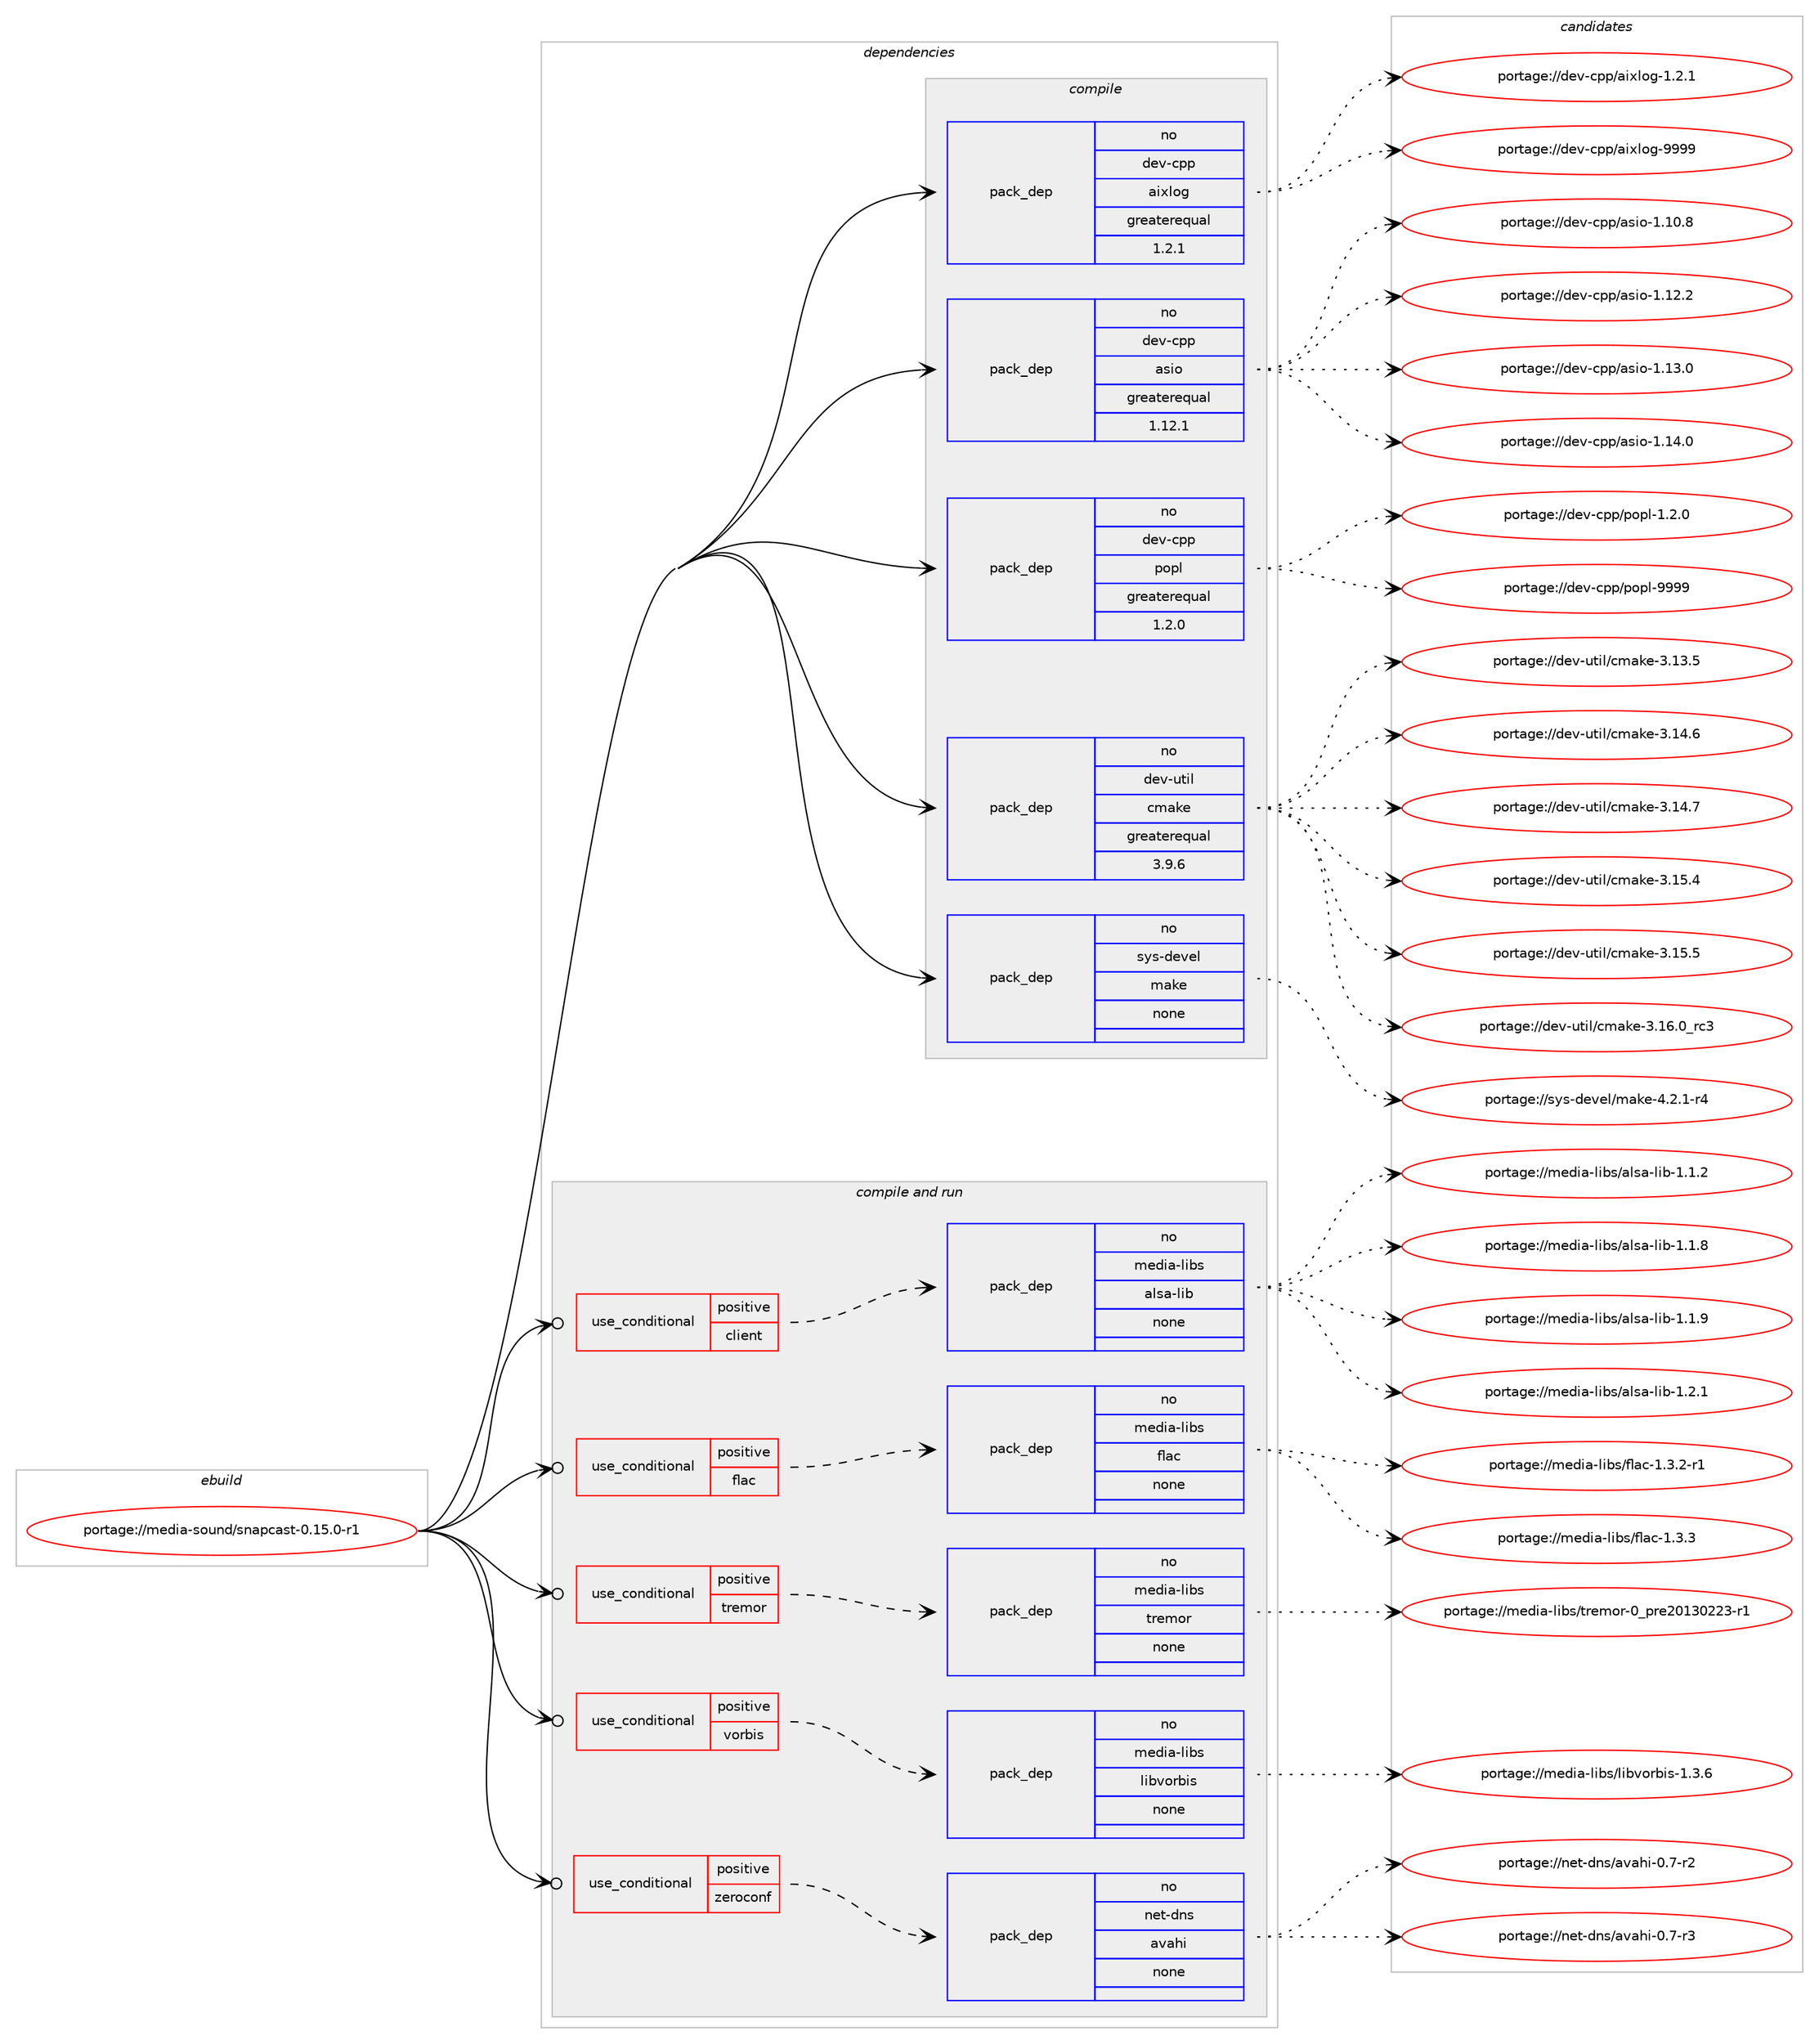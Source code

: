 digraph prolog {

# *************
# Graph options
# *************

newrank=true;
concentrate=true;
compound=true;
graph [rankdir=LR,fontname=Helvetica,fontsize=10,ranksep=1.5];#, ranksep=2.5, nodesep=0.2];
edge  [arrowhead=vee];
node  [fontname=Helvetica,fontsize=10];

# **********
# The ebuild
# **********

subgraph cluster_leftcol {
color=gray;
rank=same;
label=<<i>ebuild</i>>;
id [label="portage://media-sound/snapcast-0.15.0-r1", color=red, width=4, href="../media-sound/snapcast-0.15.0-r1.svg"];
}

# ****************
# The dependencies
# ****************

subgraph cluster_midcol {
color=gray;
label=<<i>dependencies</i>>;
subgraph cluster_compile {
fillcolor="#eeeeee";
style=filled;
label=<<i>compile</i>>;
subgraph pack247155 {
dependency336217 [label=<<TABLE BORDER="0" CELLBORDER="1" CELLSPACING="0" CELLPADDING="4" WIDTH="220"><TR><TD ROWSPAN="6" CELLPADDING="30">pack_dep</TD></TR><TR><TD WIDTH="110">no</TD></TR><TR><TD>dev-cpp</TD></TR><TR><TD>aixlog</TD></TR><TR><TD>greaterequal</TD></TR><TR><TD>1.2.1</TD></TR></TABLE>>, shape=none, color=blue];
}
id:e -> dependency336217:w [weight=20,style="solid",arrowhead="vee"];
subgraph pack247156 {
dependency336218 [label=<<TABLE BORDER="0" CELLBORDER="1" CELLSPACING="0" CELLPADDING="4" WIDTH="220"><TR><TD ROWSPAN="6" CELLPADDING="30">pack_dep</TD></TR><TR><TD WIDTH="110">no</TD></TR><TR><TD>dev-cpp</TD></TR><TR><TD>asio</TD></TR><TR><TD>greaterequal</TD></TR><TR><TD>1.12.1</TD></TR></TABLE>>, shape=none, color=blue];
}
id:e -> dependency336218:w [weight=20,style="solid",arrowhead="vee"];
subgraph pack247157 {
dependency336219 [label=<<TABLE BORDER="0" CELLBORDER="1" CELLSPACING="0" CELLPADDING="4" WIDTH="220"><TR><TD ROWSPAN="6" CELLPADDING="30">pack_dep</TD></TR><TR><TD WIDTH="110">no</TD></TR><TR><TD>dev-cpp</TD></TR><TR><TD>popl</TD></TR><TR><TD>greaterequal</TD></TR><TR><TD>1.2.0</TD></TR></TABLE>>, shape=none, color=blue];
}
id:e -> dependency336219:w [weight=20,style="solid",arrowhead="vee"];
subgraph pack247158 {
dependency336220 [label=<<TABLE BORDER="0" CELLBORDER="1" CELLSPACING="0" CELLPADDING="4" WIDTH="220"><TR><TD ROWSPAN="6" CELLPADDING="30">pack_dep</TD></TR><TR><TD WIDTH="110">no</TD></TR><TR><TD>dev-util</TD></TR><TR><TD>cmake</TD></TR><TR><TD>greaterequal</TD></TR><TR><TD>3.9.6</TD></TR></TABLE>>, shape=none, color=blue];
}
id:e -> dependency336220:w [weight=20,style="solid",arrowhead="vee"];
subgraph pack247159 {
dependency336221 [label=<<TABLE BORDER="0" CELLBORDER="1" CELLSPACING="0" CELLPADDING="4" WIDTH="220"><TR><TD ROWSPAN="6" CELLPADDING="30">pack_dep</TD></TR><TR><TD WIDTH="110">no</TD></TR><TR><TD>sys-devel</TD></TR><TR><TD>make</TD></TR><TR><TD>none</TD></TR><TR><TD></TD></TR></TABLE>>, shape=none, color=blue];
}
id:e -> dependency336221:w [weight=20,style="solid",arrowhead="vee"];
}
subgraph cluster_compileandrun {
fillcolor="#eeeeee";
style=filled;
label=<<i>compile and run</i>>;
subgraph cond83542 {
dependency336222 [label=<<TABLE BORDER="0" CELLBORDER="1" CELLSPACING="0" CELLPADDING="4"><TR><TD ROWSPAN="3" CELLPADDING="10">use_conditional</TD></TR><TR><TD>positive</TD></TR><TR><TD>client</TD></TR></TABLE>>, shape=none, color=red];
subgraph pack247160 {
dependency336223 [label=<<TABLE BORDER="0" CELLBORDER="1" CELLSPACING="0" CELLPADDING="4" WIDTH="220"><TR><TD ROWSPAN="6" CELLPADDING="30">pack_dep</TD></TR><TR><TD WIDTH="110">no</TD></TR><TR><TD>media-libs</TD></TR><TR><TD>alsa-lib</TD></TR><TR><TD>none</TD></TR><TR><TD></TD></TR></TABLE>>, shape=none, color=blue];
}
dependency336222:e -> dependency336223:w [weight=20,style="dashed",arrowhead="vee"];
}
id:e -> dependency336222:w [weight=20,style="solid",arrowhead="odotvee"];
subgraph cond83543 {
dependency336224 [label=<<TABLE BORDER="0" CELLBORDER="1" CELLSPACING="0" CELLPADDING="4"><TR><TD ROWSPAN="3" CELLPADDING="10">use_conditional</TD></TR><TR><TD>positive</TD></TR><TR><TD>flac</TD></TR></TABLE>>, shape=none, color=red];
subgraph pack247161 {
dependency336225 [label=<<TABLE BORDER="0" CELLBORDER="1" CELLSPACING="0" CELLPADDING="4" WIDTH="220"><TR><TD ROWSPAN="6" CELLPADDING="30">pack_dep</TD></TR><TR><TD WIDTH="110">no</TD></TR><TR><TD>media-libs</TD></TR><TR><TD>flac</TD></TR><TR><TD>none</TD></TR><TR><TD></TD></TR></TABLE>>, shape=none, color=blue];
}
dependency336224:e -> dependency336225:w [weight=20,style="dashed",arrowhead="vee"];
}
id:e -> dependency336224:w [weight=20,style="solid",arrowhead="odotvee"];
subgraph cond83544 {
dependency336226 [label=<<TABLE BORDER="0" CELLBORDER="1" CELLSPACING="0" CELLPADDING="4"><TR><TD ROWSPAN="3" CELLPADDING="10">use_conditional</TD></TR><TR><TD>positive</TD></TR><TR><TD>tremor</TD></TR></TABLE>>, shape=none, color=red];
subgraph pack247162 {
dependency336227 [label=<<TABLE BORDER="0" CELLBORDER="1" CELLSPACING="0" CELLPADDING="4" WIDTH="220"><TR><TD ROWSPAN="6" CELLPADDING="30">pack_dep</TD></TR><TR><TD WIDTH="110">no</TD></TR><TR><TD>media-libs</TD></TR><TR><TD>tremor</TD></TR><TR><TD>none</TD></TR><TR><TD></TD></TR></TABLE>>, shape=none, color=blue];
}
dependency336226:e -> dependency336227:w [weight=20,style="dashed",arrowhead="vee"];
}
id:e -> dependency336226:w [weight=20,style="solid",arrowhead="odotvee"];
subgraph cond83545 {
dependency336228 [label=<<TABLE BORDER="0" CELLBORDER="1" CELLSPACING="0" CELLPADDING="4"><TR><TD ROWSPAN="3" CELLPADDING="10">use_conditional</TD></TR><TR><TD>positive</TD></TR><TR><TD>vorbis</TD></TR></TABLE>>, shape=none, color=red];
subgraph pack247163 {
dependency336229 [label=<<TABLE BORDER="0" CELLBORDER="1" CELLSPACING="0" CELLPADDING="4" WIDTH="220"><TR><TD ROWSPAN="6" CELLPADDING="30">pack_dep</TD></TR><TR><TD WIDTH="110">no</TD></TR><TR><TD>media-libs</TD></TR><TR><TD>libvorbis</TD></TR><TR><TD>none</TD></TR><TR><TD></TD></TR></TABLE>>, shape=none, color=blue];
}
dependency336228:e -> dependency336229:w [weight=20,style="dashed",arrowhead="vee"];
}
id:e -> dependency336228:w [weight=20,style="solid",arrowhead="odotvee"];
subgraph cond83546 {
dependency336230 [label=<<TABLE BORDER="0" CELLBORDER="1" CELLSPACING="0" CELLPADDING="4"><TR><TD ROWSPAN="3" CELLPADDING="10">use_conditional</TD></TR><TR><TD>positive</TD></TR><TR><TD>zeroconf</TD></TR></TABLE>>, shape=none, color=red];
subgraph pack247164 {
dependency336231 [label=<<TABLE BORDER="0" CELLBORDER="1" CELLSPACING="0" CELLPADDING="4" WIDTH="220"><TR><TD ROWSPAN="6" CELLPADDING="30">pack_dep</TD></TR><TR><TD WIDTH="110">no</TD></TR><TR><TD>net-dns</TD></TR><TR><TD>avahi</TD></TR><TR><TD>none</TD></TR><TR><TD></TD></TR></TABLE>>, shape=none, color=blue];
}
dependency336230:e -> dependency336231:w [weight=20,style="dashed",arrowhead="vee"];
}
id:e -> dependency336230:w [weight=20,style="solid",arrowhead="odotvee"];
}
subgraph cluster_run {
fillcolor="#eeeeee";
style=filled;
label=<<i>run</i>>;
}
}

# **************
# The candidates
# **************

subgraph cluster_choices {
rank=same;
color=gray;
label=<<i>candidates</i>>;

subgraph choice247155 {
color=black;
nodesep=1;
choiceportage10010111845991121124797105120108111103454946504649 [label="portage://dev-cpp/aixlog-1.2.1", color=red, width=4,href="../dev-cpp/aixlog-1.2.1.svg"];
choiceportage100101118459911211247971051201081111034557575757 [label="portage://dev-cpp/aixlog-9999", color=red, width=4,href="../dev-cpp/aixlog-9999.svg"];
dependency336217:e -> choiceportage10010111845991121124797105120108111103454946504649:w [style=dotted,weight="100"];
dependency336217:e -> choiceportage100101118459911211247971051201081111034557575757:w [style=dotted,weight="100"];
}
subgraph choice247156 {
color=black;
nodesep=1;
choiceportage1001011184599112112479711510511145494649484656 [label="portage://dev-cpp/asio-1.10.8", color=red, width=4,href="../dev-cpp/asio-1.10.8.svg"];
choiceportage1001011184599112112479711510511145494649504650 [label="portage://dev-cpp/asio-1.12.2", color=red, width=4,href="../dev-cpp/asio-1.12.2.svg"];
choiceportage1001011184599112112479711510511145494649514648 [label="portage://dev-cpp/asio-1.13.0", color=red, width=4,href="../dev-cpp/asio-1.13.0.svg"];
choiceportage1001011184599112112479711510511145494649524648 [label="portage://dev-cpp/asio-1.14.0", color=red, width=4,href="../dev-cpp/asio-1.14.0.svg"];
dependency336218:e -> choiceportage1001011184599112112479711510511145494649484656:w [style=dotted,weight="100"];
dependency336218:e -> choiceportage1001011184599112112479711510511145494649504650:w [style=dotted,weight="100"];
dependency336218:e -> choiceportage1001011184599112112479711510511145494649514648:w [style=dotted,weight="100"];
dependency336218:e -> choiceportage1001011184599112112479711510511145494649524648:w [style=dotted,weight="100"];
}
subgraph choice247157 {
color=black;
nodesep=1;
choiceportage100101118459911211247112111112108454946504648 [label="portage://dev-cpp/popl-1.2.0", color=red, width=4,href="../dev-cpp/popl-1.2.0.svg"];
choiceportage1001011184599112112471121111121084557575757 [label="portage://dev-cpp/popl-9999", color=red, width=4,href="../dev-cpp/popl-9999.svg"];
dependency336219:e -> choiceportage100101118459911211247112111112108454946504648:w [style=dotted,weight="100"];
dependency336219:e -> choiceportage1001011184599112112471121111121084557575757:w [style=dotted,weight="100"];
}
subgraph choice247158 {
color=black;
nodesep=1;
choiceportage1001011184511711610510847991099710710145514649514653 [label="portage://dev-util/cmake-3.13.5", color=red, width=4,href="../dev-util/cmake-3.13.5.svg"];
choiceportage1001011184511711610510847991099710710145514649524654 [label="portage://dev-util/cmake-3.14.6", color=red, width=4,href="../dev-util/cmake-3.14.6.svg"];
choiceportage1001011184511711610510847991099710710145514649524655 [label="portage://dev-util/cmake-3.14.7", color=red, width=4,href="../dev-util/cmake-3.14.7.svg"];
choiceportage1001011184511711610510847991099710710145514649534652 [label="portage://dev-util/cmake-3.15.4", color=red, width=4,href="../dev-util/cmake-3.15.4.svg"];
choiceportage1001011184511711610510847991099710710145514649534653 [label="portage://dev-util/cmake-3.15.5", color=red, width=4,href="../dev-util/cmake-3.15.5.svg"];
choiceportage1001011184511711610510847991099710710145514649544648951149951 [label="portage://dev-util/cmake-3.16.0_rc3", color=red, width=4,href="../dev-util/cmake-3.16.0_rc3.svg"];
dependency336220:e -> choiceportage1001011184511711610510847991099710710145514649514653:w [style=dotted,weight="100"];
dependency336220:e -> choiceportage1001011184511711610510847991099710710145514649524654:w [style=dotted,weight="100"];
dependency336220:e -> choiceportage1001011184511711610510847991099710710145514649524655:w [style=dotted,weight="100"];
dependency336220:e -> choiceportage1001011184511711610510847991099710710145514649534652:w [style=dotted,weight="100"];
dependency336220:e -> choiceportage1001011184511711610510847991099710710145514649534653:w [style=dotted,weight="100"];
dependency336220:e -> choiceportage1001011184511711610510847991099710710145514649544648951149951:w [style=dotted,weight="100"];
}
subgraph choice247159 {
color=black;
nodesep=1;
choiceportage1151211154510010111810110847109971071014552465046494511452 [label="portage://sys-devel/make-4.2.1-r4", color=red, width=4,href="../sys-devel/make-4.2.1-r4.svg"];
dependency336221:e -> choiceportage1151211154510010111810110847109971071014552465046494511452:w [style=dotted,weight="100"];
}
subgraph choice247160 {
color=black;
nodesep=1;
choiceportage1091011001059745108105981154797108115974510810598454946494650 [label="portage://media-libs/alsa-lib-1.1.2", color=red, width=4,href="../media-libs/alsa-lib-1.1.2.svg"];
choiceportage1091011001059745108105981154797108115974510810598454946494656 [label="portage://media-libs/alsa-lib-1.1.8", color=red, width=4,href="../media-libs/alsa-lib-1.1.8.svg"];
choiceportage1091011001059745108105981154797108115974510810598454946494657 [label="portage://media-libs/alsa-lib-1.1.9", color=red, width=4,href="../media-libs/alsa-lib-1.1.9.svg"];
choiceportage1091011001059745108105981154797108115974510810598454946504649 [label="portage://media-libs/alsa-lib-1.2.1", color=red, width=4,href="../media-libs/alsa-lib-1.2.1.svg"];
dependency336223:e -> choiceportage1091011001059745108105981154797108115974510810598454946494650:w [style=dotted,weight="100"];
dependency336223:e -> choiceportage1091011001059745108105981154797108115974510810598454946494656:w [style=dotted,weight="100"];
dependency336223:e -> choiceportage1091011001059745108105981154797108115974510810598454946494657:w [style=dotted,weight="100"];
dependency336223:e -> choiceportage1091011001059745108105981154797108115974510810598454946504649:w [style=dotted,weight="100"];
}
subgraph choice247161 {
color=black;
nodesep=1;
choiceportage1091011001059745108105981154710210897994549465146504511449 [label="portage://media-libs/flac-1.3.2-r1", color=red, width=4,href="../media-libs/flac-1.3.2-r1.svg"];
choiceportage109101100105974510810598115471021089799454946514651 [label="portage://media-libs/flac-1.3.3", color=red, width=4,href="../media-libs/flac-1.3.3.svg"];
dependency336225:e -> choiceportage1091011001059745108105981154710210897994549465146504511449:w [style=dotted,weight="100"];
dependency336225:e -> choiceportage109101100105974510810598115471021089799454946514651:w [style=dotted,weight="100"];
}
subgraph choice247162 {
color=black;
nodesep=1;
choiceportage1091011001059745108105981154711611410110911111445489511211410150484951485050514511449 [label="portage://media-libs/tremor-0_pre20130223-r1", color=red, width=4,href="../media-libs/tremor-0_pre20130223-r1.svg"];
dependency336227:e -> choiceportage1091011001059745108105981154711611410110911111445489511211410150484951485050514511449:w [style=dotted,weight="100"];
}
subgraph choice247163 {
color=black;
nodesep=1;
choiceportage109101100105974510810598115471081059811811111498105115454946514654 [label="portage://media-libs/libvorbis-1.3.6", color=red, width=4,href="../media-libs/libvorbis-1.3.6.svg"];
dependency336229:e -> choiceportage109101100105974510810598115471081059811811111498105115454946514654:w [style=dotted,weight="100"];
}
subgraph choice247164 {
color=black;
nodesep=1;
choiceportage11010111645100110115479711897104105454846554511450 [label="portage://net-dns/avahi-0.7-r2", color=red, width=4,href="../net-dns/avahi-0.7-r2.svg"];
choiceportage11010111645100110115479711897104105454846554511451 [label="portage://net-dns/avahi-0.7-r3", color=red, width=4,href="../net-dns/avahi-0.7-r3.svg"];
dependency336231:e -> choiceportage11010111645100110115479711897104105454846554511450:w [style=dotted,weight="100"];
dependency336231:e -> choiceportage11010111645100110115479711897104105454846554511451:w [style=dotted,weight="100"];
}
}

}
